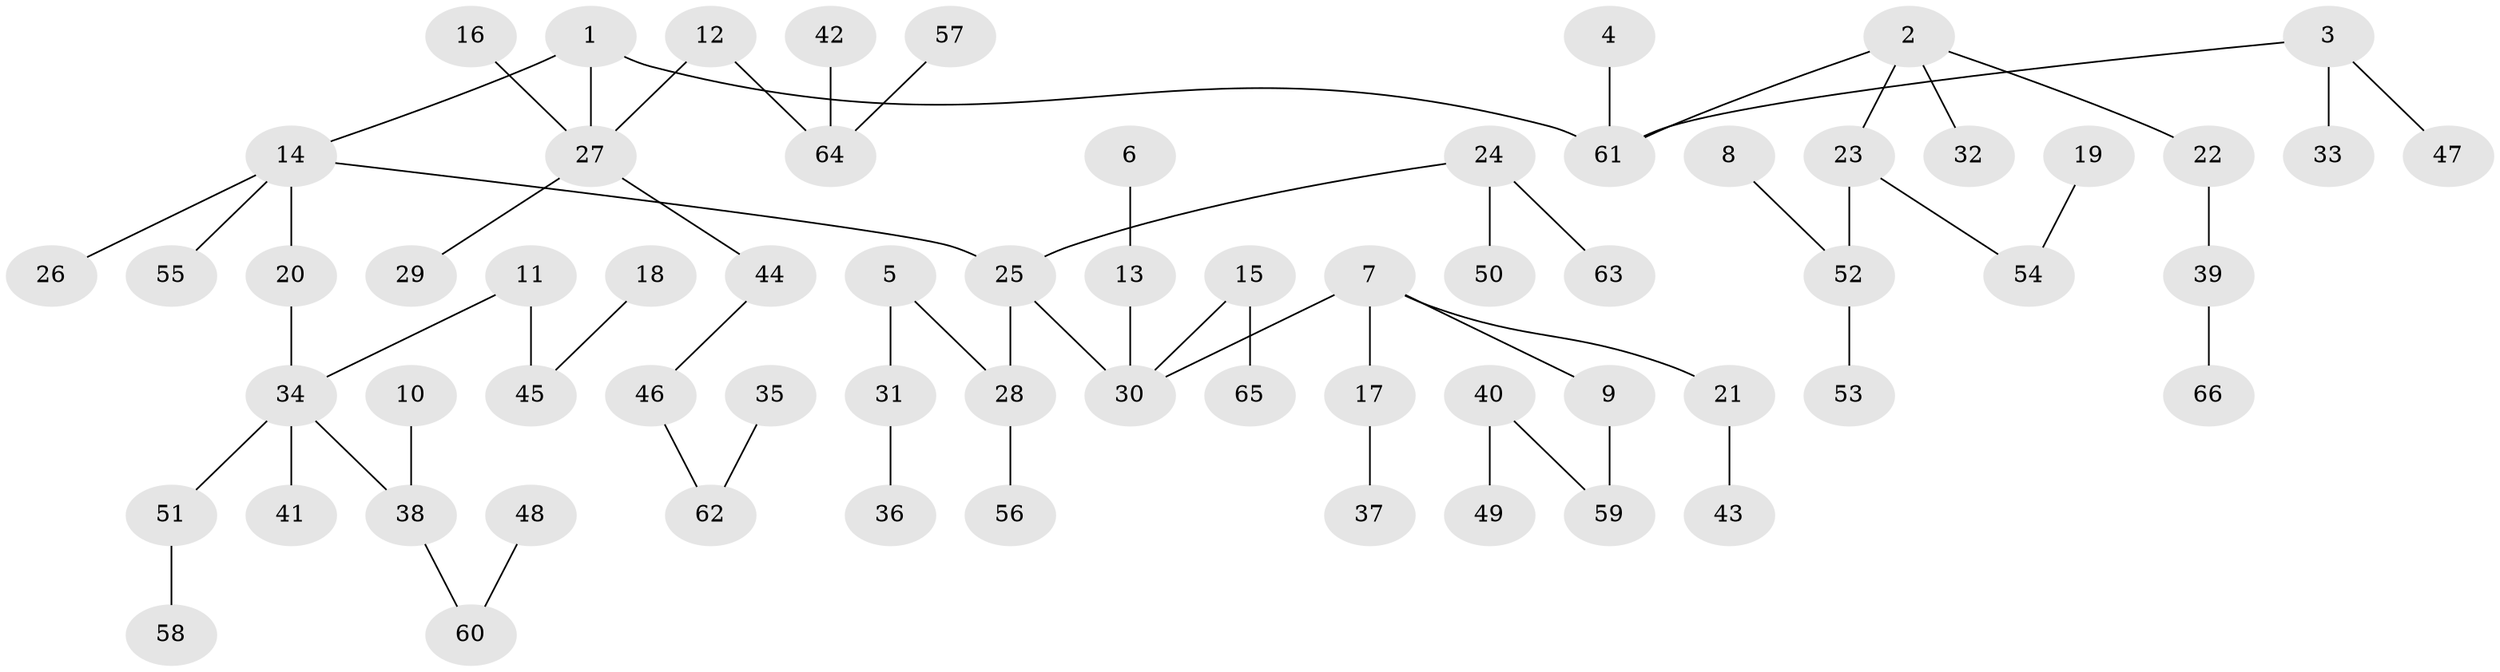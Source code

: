 // original degree distribution, {3: 0.16793893129770993, 5: 0.03816793893129771, 4: 0.05343511450381679, 7: 0.007633587786259542, 6: 0.007633587786259542, 2: 0.25190839694656486, 1: 0.4732824427480916}
// Generated by graph-tools (version 1.1) at 2025/02/03/09/25 03:02:23]
// undirected, 66 vertices, 65 edges
graph export_dot {
graph [start="1"]
  node [color=gray90,style=filled];
  1;
  2;
  3;
  4;
  5;
  6;
  7;
  8;
  9;
  10;
  11;
  12;
  13;
  14;
  15;
  16;
  17;
  18;
  19;
  20;
  21;
  22;
  23;
  24;
  25;
  26;
  27;
  28;
  29;
  30;
  31;
  32;
  33;
  34;
  35;
  36;
  37;
  38;
  39;
  40;
  41;
  42;
  43;
  44;
  45;
  46;
  47;
  48;
  49;
  50;
  51;
  52;
  53;
  54;
  55;
  56;
  57;
  58;
  59;
  60;
  61;
  62;
  63;
  64;
  65;
  66;
  1 -- 14 [weight=1.0];
  1 -- 27 [weight=1.0];
  1 -- 61 [weight=1.0];
  2 -- 22 [weight=1.0];
  2 -- 23 [weight=1.0];
  2 -- 32 [weight=1.0];
  2 -- 61 [weight=1.0];
  3 -- 33 [weight=1.0];
  3 -- 47 [weight=1.0];
  3 -- 61 [weight=1.0];
  4 -- 61 [weight=1.0];
  5 -- 28 [weight=1.0];
  5 -- 31 [weight=1.0];
  6 -- 13 [weight=1.0];
  7 -- 9 [weight=1.0];
  7 -- 17 [weight=1.0];
  7 -- 21 [weight=1.0];
  7 -- 30 [weight=1.0];
  8 -- 52 [weight=1.0];
  9 -- 59 [weight=1.0];
  10 -- 38 [weight=1.0];
  11 -- 34 [weight=1.0];
  11 -- 45 [weight=1.0];
  12 -- 27 [weight=1.0];
  12 -- 64 [weight=1.0];
  13 -- 30 [weight=1.0];
  14 -- 20 [weight=1.0];
  14 -- 25 [weight=1.0];
  14 -- 26 [weight=1.0];
  14 -- 55 [weight=1.0];
  15 -- 30 [weight=1.0];
  15 -- 65 [weight=1.0];
  16 -- 27 [weight=1.0];
  17 -- 37 [weight=1.0];
  18 -- 45 [weight=1.0];
  19 -- 54 [weight=1.0];
  20 -- 34 [weight=1.0];
  21 -- 43 [weight=1.0];
  22 -- 39 [weight=1.0];
  23 -- 52 [weight=1.0];
  23 -- 54 [weight=1.0];
  24 -- 25 [weight=1.0];
  24 -- 50 [weight=1.0];
  24 -- 63 [weight=1.0];
  25 -- 28 [weight=1.0];
  25 -- 30 [weight=1.0];
  27 -- 29 [weight=1.0];
  27 -- 44 [weight=1.0];
  28 -- 56 [weight=1.0];
  31 -- 36 [weight=1.0];
  34 -- 38 [weight=1.0];
  34 -- 41 [weight=1.0];
  34 -- 51 [weight=1.0];
  35 -- 62 [weight=1.0];
  38 -- 60 [weight=1.0];
  39 -- 66 [weight=1.0];
  40 -- 49 [weight=1.0];
  40 -- 59 [weight=1.0];
  42 -- 64 [weight=1.0];
  44 -- 46 [weight=1.0];
  46 -- 62 [weight=1.0];
  48 -- 60 [weight=1.0];
  51 -- 58 [weight=1.0];
  52 -- 53 [weight=1.0];
  57 -- 64 [weight=1.0];
}
